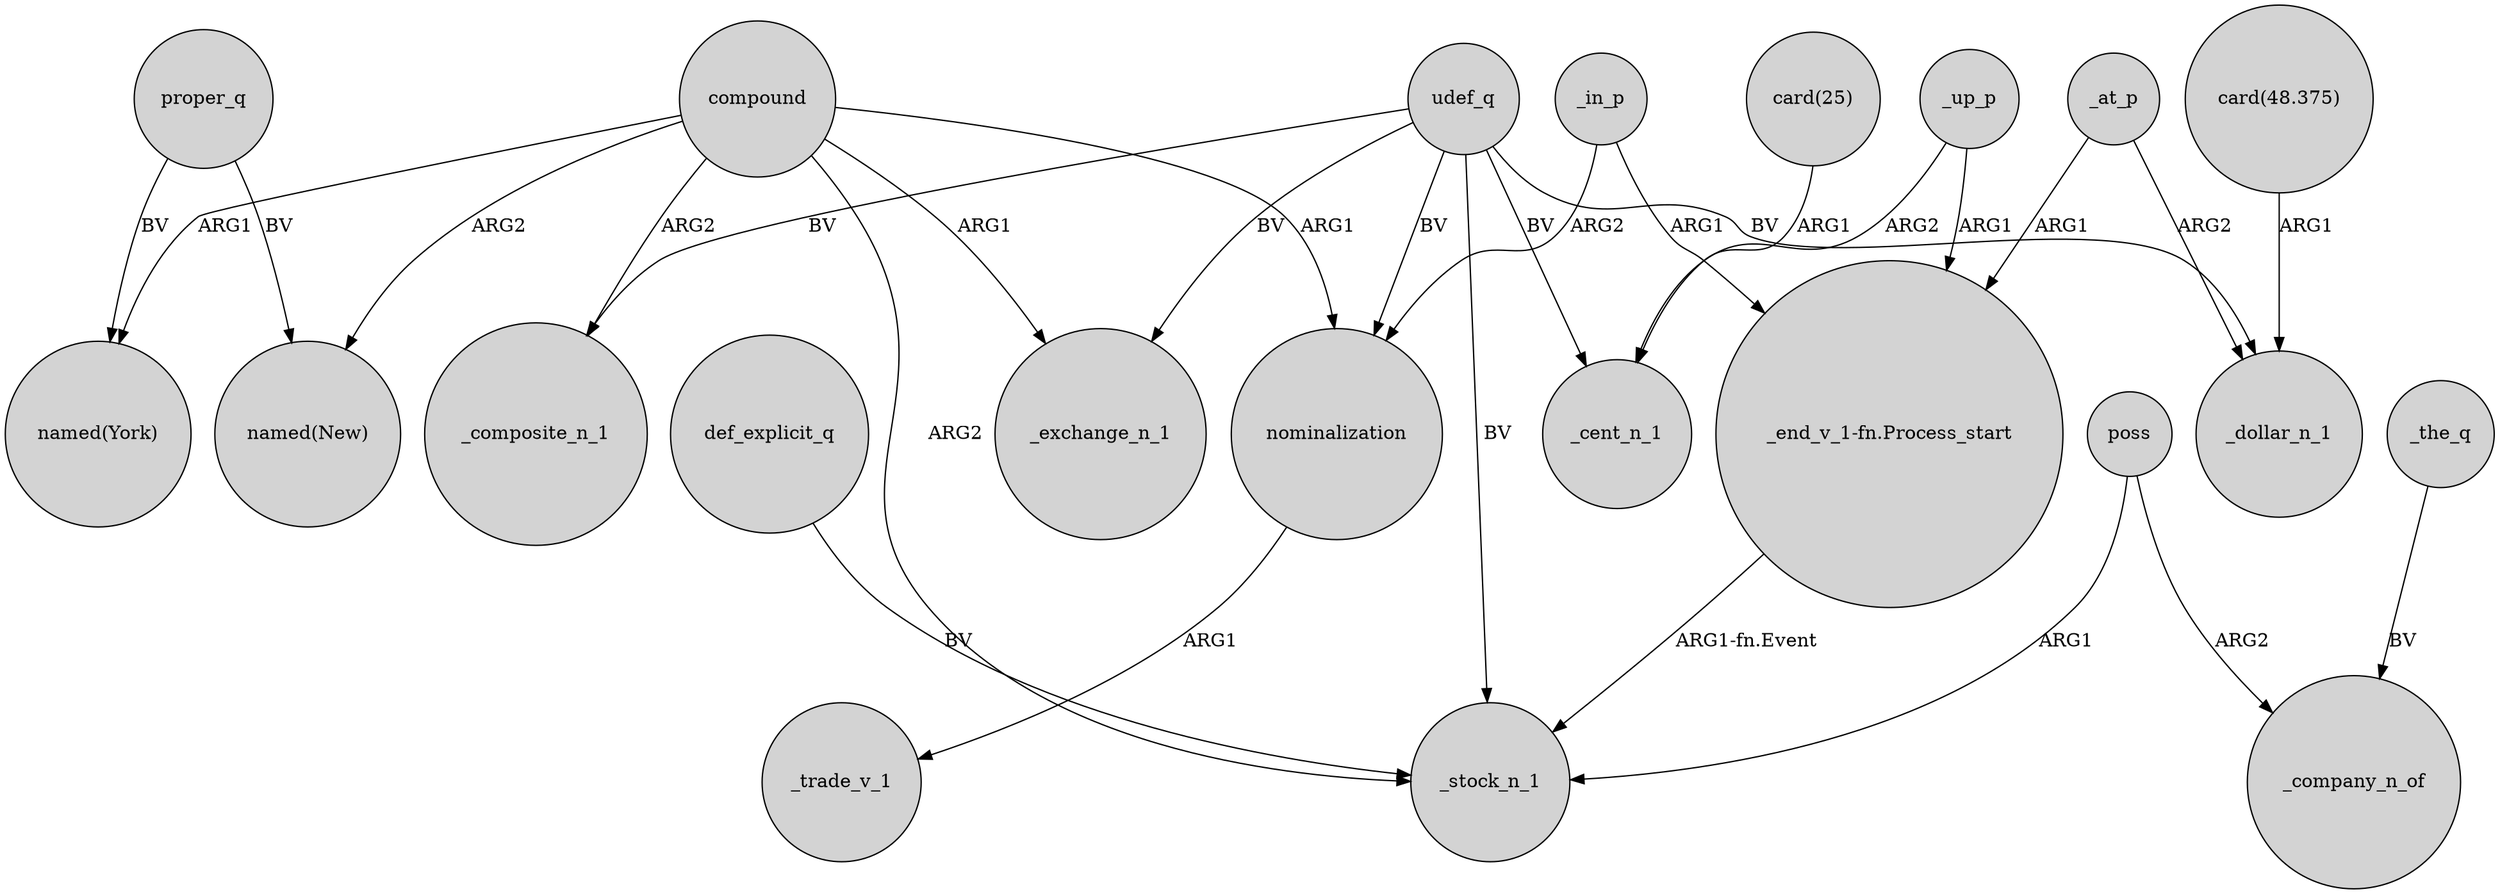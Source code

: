 digraph {
	node [shape=circle style=filled]
	_in_p -> "_end_v_1-fn.Process_start" [label=ARG1]
	compound -> "named(New)" [label=ARG2]
	proper_q -> "named(New)" [label=BV]
	udef_q -> nominalization [label=BV]
	udef_q -> _exchange_n_1 [label=BV]
	def_explicit_q -> _stock_n_1 [label=BV]
	_up_p -> _cent_n_1 [label=ARG2]
	udef_q -> _cent_n_1 [label=BV]
	compound -> _exchange_n_1 [label=ARG1]
	proper_q -> "named(York)" [label=BV]
	compound -> nominalization [label=ARG1]
	"card(48.375)" -> _dollar_n_1 [label=ARG1]
	udef_q -> _stock_n_1 [label=BV]
	poss -> _company_n_of [label=ARG2]
	_at_p -> _dollar_n_1 [label=ARG2]
	_at_p -> "_end_v_1-fn.Process_start" [label=ARG1]
	compound -> _stock_n_1 [label=ARG2]
	poss -> _stock_n_1 [label=ARG1]
	udef_q -> _dollar_n_1 [label=BV]
	udef_q -> _composite_n_1 [label=BV]
	"card(25)" -> _cent_n_1 [label=ARG1]
	_up_p -> "_end_v_1-fn.Process_start" [label=ARG1]
	compound -> "named(York)" [label=ARG1]
	_in_p -> nominalization [label=ARG2]
	compound -> _composite_n_1 [label=ARG2]
	_the_q -> _company_n_of [label=BV]
	"_end_v_1-fn.Process_start" -> _stock_n_1 [label="ARG1-fn.Event"]
	nominalization -> _trade_v_1 [label=ARG1]
}
